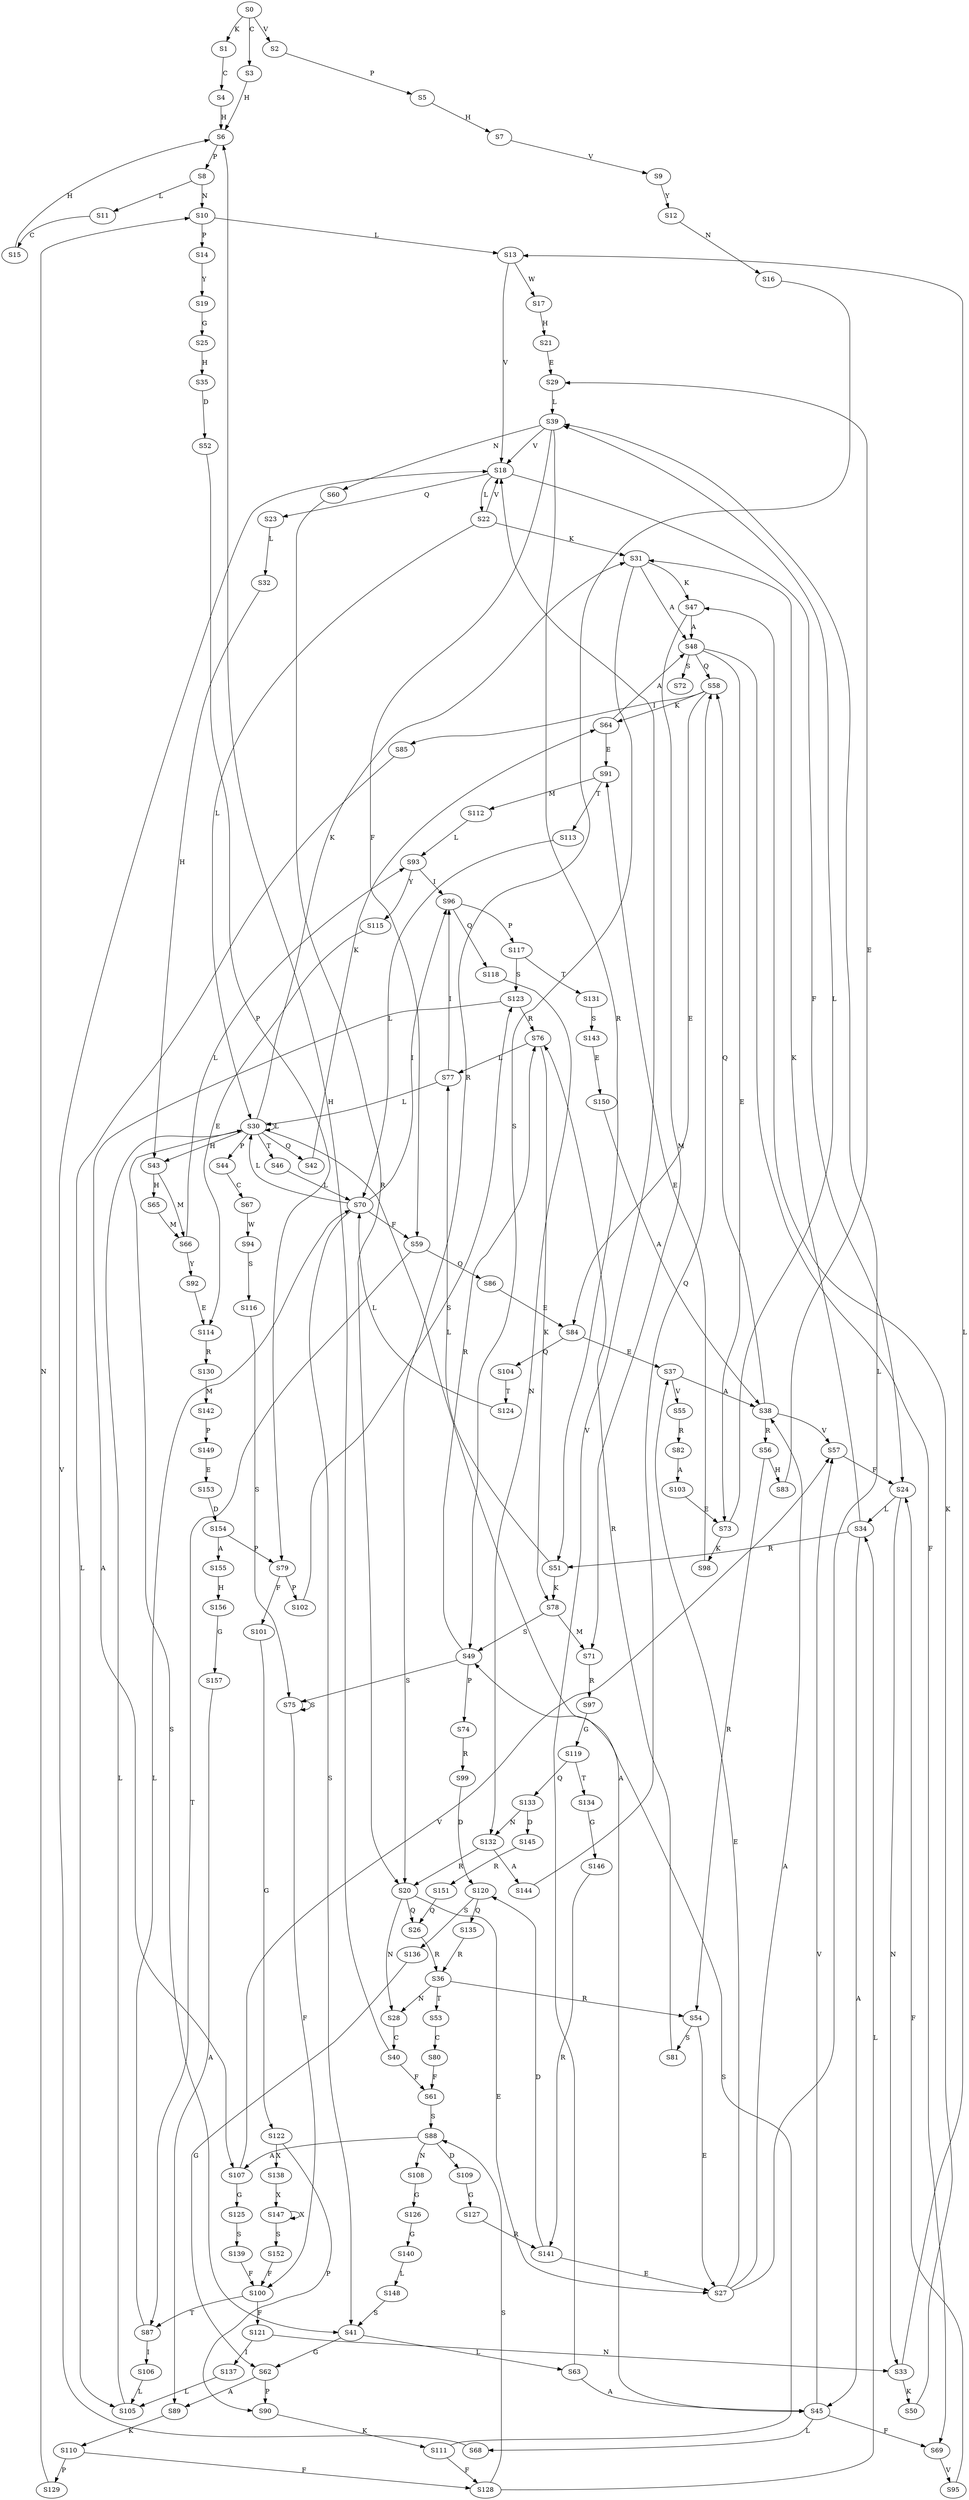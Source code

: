 strict digraph  {
	S0 -> S1 [ label = K ];
	S0 -> S2 [ label = V ];
	S0 -> S3 [ label = C ];
	S1 -> S4 [ label = C ];
	S2 -> S5 [ label = P ];
	S3 -> S6 [ label = H ];
	S4 -> S6 [ label = H ];
	S5 -> S7 [ label = H ];
	S6 -> S8 [ label = P ];
	S7 -> S9 [ label = V ];
	S8 -> S10 [ label = N ];
	S8 -> S11 [ label = L ];
	S9 -> S12 [ label = Y ];
	S10 -> S13 [ label = L ];
	S10 -> S14 [ label = P ];
	S11 -> S15 [ label = C ];
	S12 -> S16 [ label = N ];
	S13 -> S17 [ label = W ];
	S13 -> S18 [ label = V ];
	S14 -> S19 [ label = Y ];
	S15 -> S6 [ label = H ];
	S16 -> S20 [ label = R ];
	S17 -> S21 [ label = H ];
	S18 -> S22 [ label = L ];
	S18 -> S23 [ label = Q ];
	S18 -> S24 [ label = F ];
	S19 -> S25 [ label = G ];
	S20 -> S26 [ label = Q ];
	S20 -> S27 [ label = E ];
	S20 -> S28 [ label = N ];
	S21 -> S29 [ label = E ];
	S22 -> S30 [ label = L ];
	S22 -> S18 [ label = V ];
	S22 -> S31 [ label = K ];
	S23 -> S32 [ label = L ];
	S24 -> S33 [ label = N ];
	S24 -> S34 [ label = L ];
	S25 -> S35 [ label = H ];
	S26 -> S36 [ label = R ];
	S27 -> S37 [ label = E ];
	S27 -> S38 [ label = A ];
	S27 -> S39 [ label = L ];
	S28 -> S40 [ label = C ];
	S29 -> S39 [ label = L ];
	S30 -> S31 [ label = K ];
	S30 -> S41 [ label = S ];
	S30 -> S42 [ label = Q ];
	S30 -> S43 [ label = H ];
	S30 -> S30 [ label = L ];
	S30 -> S44 [ label = P ];
	S30 -> S45 [ label = A ];
	S30 -> S46 [ label = T ];
	S31 -> S47 [ label = K ];
	S31 -> S48 [ label = A ];
	S31 -> S49 [ label = S ];
	S32 -> S43 [ label = H ];
	S33 -> S13 [ label = L ];
	S33 -> S50 [ label = K ];
	S34 -> S31 [ label = K ];
	S34 -> S45 [ label = A ];
	S34 -> S51 [ label = R ];
	S35 -> S52 [ label = D ];
	S36 -> S53 [ label = T ];
	S36 -> S54 [ label = R ];
	S36 -> S28 [ label = N ];
	S37 -> S38 [ label = A ];
	S37 -> S55 [ label = V ];
	S38 -> S56 [ label = R ];
	S38 -> S57 [ label = V ];
	S38 -> S58 [ label = Q ];
	S39 -> S51 [ label = R ];
	S39 -> S59 [ label = F ];
	S39 -> S18 [ label = V ];
	S39 -> S60 [ label = N ];
	S40 -> S6 [ label = H ];
	S40 -> S61 [ label = F ];
	S41 -> S62 [ label = G ];
	S41 -> S63 [ label = L ];
	S42 -> S64 [ label = K ];
	S43 -> S65 [ label = H ];
	S43 -> S66 [ label = M ];
	S44 -> S67 [ label = C ];
	S45 -> S68 [ label = L ];
	S45 -> S69 [ label = F ];
	S45 -> S57 [ label = V ];
	S46 -> S70 [ label = L ];
	S47 -> S71 [ label = M ];
	S47 -> S48 [ label = A ];
	S48 -> S58 [ label = Q ];
	S48 -> S69 [ label = F ];
	S48 -> S72 [ label = S ];
	S48 -> S73 [ label = E ];
	S49 -> S74 [ label = P ];
	S49 -> S75 [ label = S ];
	S49 -> S76 [ label = R ];
	S50 -> S47 [ label = K ];
	S51 -> S77 [ label = L ];
	S51 -> S78 [ label = K ];
	S52 -> S79 [ label = P ];
	S53 -> S80 [ label = C ];
	S54 -> S81 [ label = S ];
	S54 -> S27 [ label = E ];
	S55 -> S82 [ label = R ];
	S56 -> S83 [ label = H ];
	S56 -> S54 [ label = R ];
	S57 -> S24 [ label = F ];
	S58 -> S64 [ label = K ];
	S58 -> S84 [ label = E ];
	S58 -> S85 [ label = I ];
	S59 -> S86 [ label = Q ];
	S59 -> S87 [ label = T ];
	S60 -> S20 [ label = R ];
	S61 -> S88 [ label = S ];
	S62 -> S89 [ label = A ];
	S62 -> S90 [ label = P ];
	S63 -> S45 [ label = A ];
	S63 -> S18 [ label = V ];
	S64 -> S91 [ label = E ];
	S64 -> S48 [ label = A ];
	S65 -> S66 [ label = M ];
	S66 -> S92 [ label = Y ];
	S66 -> S93 [ label = L ];
	S67 -> S94 [ label = W ];
	S68 -> S18 [ label = V ];
	S69 -> S95 [ label = V ];
	S70 -> S30 [ label = L ];
	S70 -> S96 [ label = I ];
	S70 -> S59 [ label = F ];
	S70 -> S41 [ label = S ];
	S71 -> S97 [ label = R ];
	S73 -> S39 [ label = L ];
	S73 -> S98 [ label = K ];
	S74 -> S99 [ label = R ];
	S75 -> S100 [ label = F ];
	S75 -> S75 [ label = S ];
	S76 -> S77 [ label = L ];
	S76 -> S78 [ label = K ];
	S77 -> S30 [ label = L ];
	S77 -> S96 [ label = I ];
	S78 -> S49 [ label = S ];
	S78 -> S71 [ label = M ];
	S79 -> S101 [ label = F ];
	S79 -> S102 [ label = P ];
	S80 -> S61 [ label = F ];
	S81 -> S76 [ label = R ];
	S82 -> S103 [ label = A ];
	S83 -> S29 [ label = E ];
	S84 -> S37 [ label = E ];
	S84 -> S104 [ label = Q ];
	S85 -> S105 [ label = L ];
	S86 -> S84 [ label = E ];
	S87 -> S70 [ label = L ];
	S87 -> S106 [ label = I ];
	S88 -> S107 [ label = A ];
	S88 -> S108 [ label = N ];
	S88 -> S109 [ label = D ];
	S89 -> S110 [ label = K ];
	S90 -> S111 [ label = K ];
	S91 -> S112 [ label = M ];
	S91 -> S113 [ label = T ];
	S92 -> S114 [ label = E ];
	S93 -> S96 [ label = I ];
	S93 -> S115 [ label = Y ];
	S94 -> S116 [ label = S ];
	S95 -> S24 [ label = F ];
	S96 -> S117 [ label = P ];
	S96 -> S118 [ label = Q ];
	S97 -> S119 [ label = G ];
	S98 -> S91 [ label = E ];
	S99 -> S120 [ label = D ];
	S100 -> S87 [ label = T ];
	S100 -> S121 [ label = F ];
	S101 -> S122 [ label = G ];
	S102 -> S123 [ label = S ];
	S103 -> S73 [ label = E ];
	S104 -> S124 [ label = T ];
	S105 -> S30 [ label = L ];
	S106 -> S105 [ label = L ];
	S107 -> S57 [ label = V ];
	S107 -> S125 [ label = G ];
	S108 -> S126 [ label = G ];
	S109 -> S127 [ label = G ];
	S110 -> S128 [ label = F ];
	S110 -> S129 [ label = P ];
	S111 -> S49 [ label = S ];
	S111 -> S128 [ label = F ];
	S112 -> S93 [ label = L ];
	S113 -> S70 [ label = L ];
	S114 -> S130 [ label = R ];
	S115 -> S114 [ label = E ];
	S116 -> S75 [ label = S ];
	S117 -> S123 [ label = S ];
	S117 -> S131 [ label = T ];
	S118 -> S132 [ label = N ];
	S119 -> S133 [ label = Q ];
	S119 -> S134 [ label = T ];
	S120 -> S135 [ label = Q ];
	S120 -> S136 [ label = S ];
	S121 -> S33 [ label = N ];
	S121 -> S137 [ label = I ];
	S122 -> S90 [ label = P ];
	S122 -> S138 [ label = X ];
	S123 -> S107 [ label = A ];
	S123 -> S76 [ label = R ];
	S124 -> S70 [ label = L ];
	S125 -> S139 [ label = S ];
	S126 -> S140 [ label = G ];
	S127 -> S141 [ label = R ];
	S128 -> S88 [ label = S ];
	S128 -> S34 [ label = L ];
	S129 -> S10 [ label = N ];
	S130 -> S142 [ label = M ];
	S131 -> S143 [ label = S ];
	S132 -> S20 [ label = R ];
	S132 -> S144 [ label = A ];
	S133 -> S132 [ label = N ];
	S133 -> S145 [ label = D ];
	S134 -> S146 [ label = G ];
	S135 -> S36 [ label = R ];
	S136 -> S62 [ label = G ];
	S137 -> S105 [ label = L ];
	S138 -> S147 [ label = X ];
	S139 -> S100 [ label = F ];
	S140 -> S148 [ label = L ];
	S141 -> S27 [ label = E ];
	S141 -> S120 [ label = D ];
	S142 -> S149 [ label = P ];
	S143 -> S150 [ label = E ];
	S144 -> S58 [ label = Q ];
	S145 -> S151 [ label = R ];
	S146 -> S141 [ label = R ];
	S147 -> S152 [ label = S ];
	S147 -> S147 [ label = X ];
	S148 -> S41 [ label = S ];
	S149 -> S153 [ label = E ];
	S150 -> S38 [ label = A ];
	S151 -> S26 [ label = Q ];
	S152 -> S100 [ label = F ];
	S153 -> S154 [ label = D ];
	S154 -> S79 [ label = P ];
	S154 -> S155 [ label = A ];
	S155 -> S156 [ label = H ];
	S156 -> S157 [ label = G ];
	S157 -> S89 [ label = A ];
}
